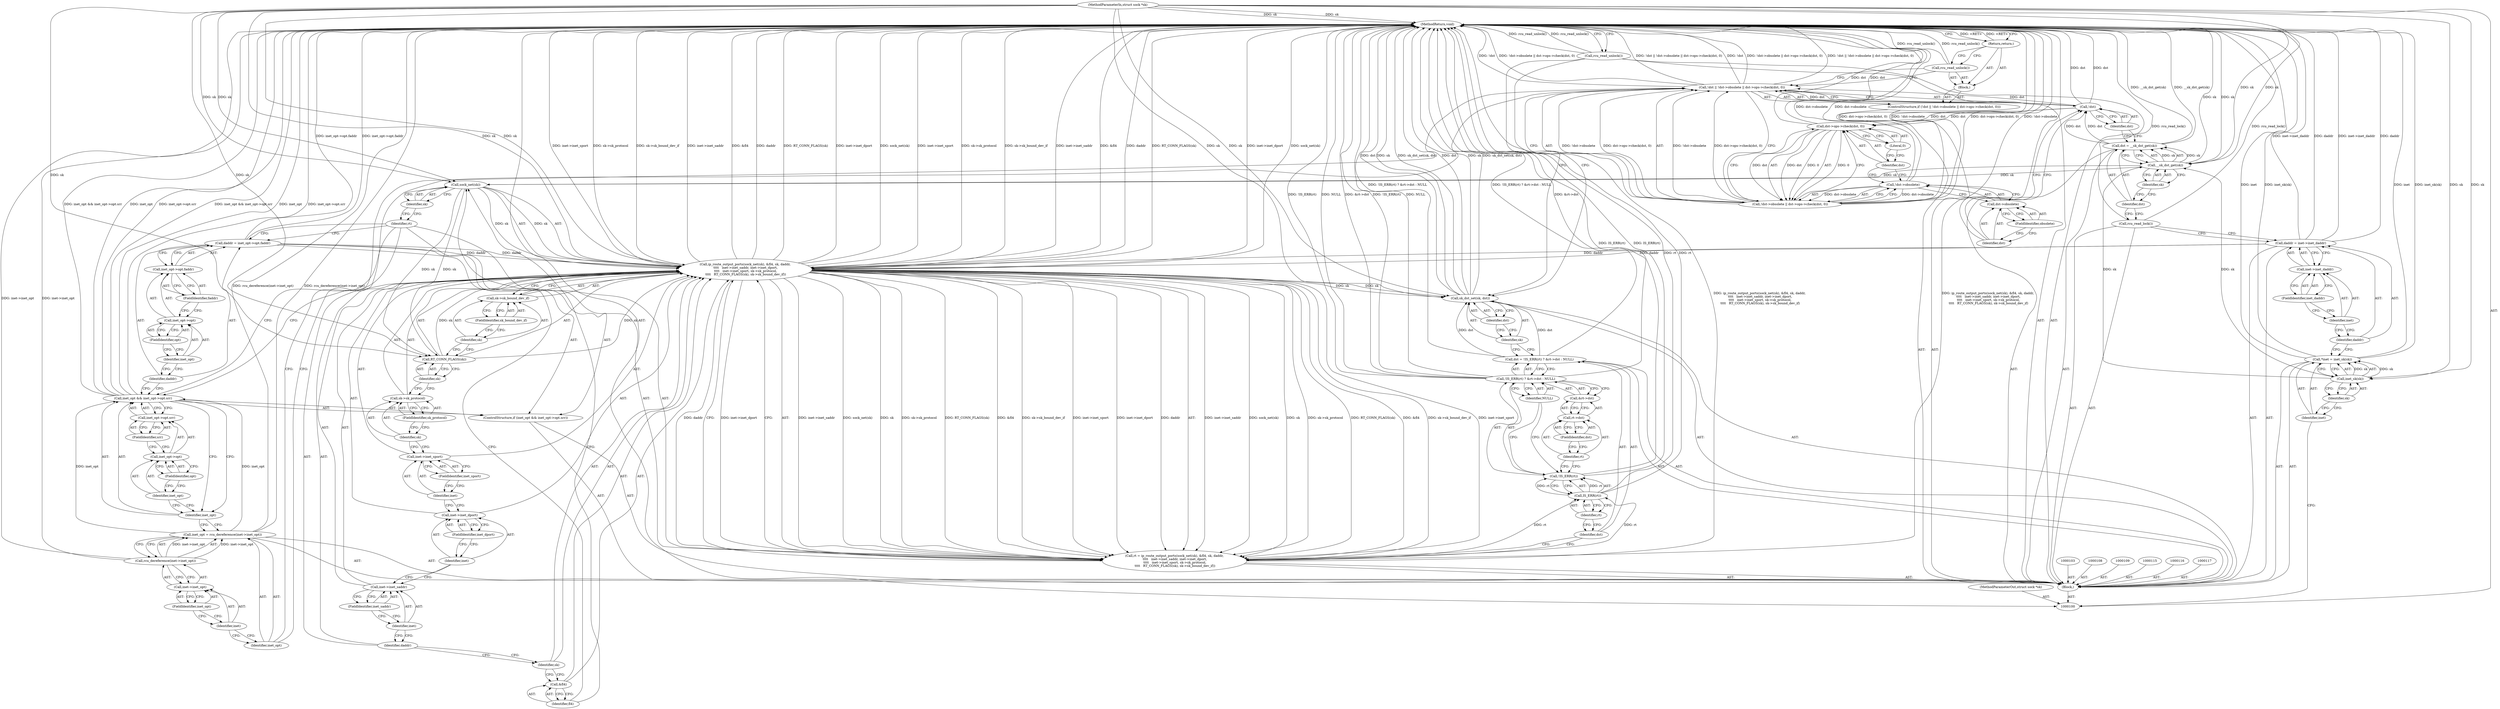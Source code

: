 digraph "0_linux_9709674e68646cee5a24e3000b3558d25412203a" {
"1000200" [label="(MethodReturn,void)"];
"1000101" [label="(MethodParameterIn,struct sock *sk)"];
"1000304" [label="(MethodParameterOut,struct sock *sk)"];
"1000118" [label="(Call,rcu_read_lock())"];
"1000119" [label="(Call,dst = __sk_dst_get(sk))"];
"1000120" [label="(Identifier,dst)"];
"1000122" [label="(Identifier,sk)"];
"1000121" [label="(Call,__sk_dst_get(sk))"];
"1000123" [label="(ControlStructure,if (!dst || !dst->obsolete || dst->ops->check(dst, 0)))"];
"1000127" [label="(Call,!dst->obsolete || dst->ops->check(dst, 0))"];
"1000128" [label="(Call,!dst->obsolete)"];
"1000129" [label="(Call,dst->obsolete)"];
"1000130" [label="(Identifier,dst)"];
"1000131" [label="(FieldIdentifier,obsolete)"];
"1000132" [label="(Call,dst->ops->check(dst, 0))"];
"1000133" [label="(Identifier,dst)"];
"1000124" [label="(Call,!dst || !dst->obsolete || dst->ops->check(dst, 0))"];
"1000125" [label="(Call,!dst)"];
"1000134" [label="(Literal,0)"];
"1000135" [label="(Block,)"];
"1000126" [label="(Identifier,dst)"];
"1000136" [label="(Call,rcu_read_unlock())"];
"1000137" [label="(Return,return;)"];
"1000140" [label="(Call,rcu_dereference(inet->inet_opt))"];
"1000138" [label="(Call,inet_opt = rcu_dereference(inet->inet_opt))"];
"1000139" [label="(Identifier,inet_opt)"];
"1000141" [label="(Call,inet->inet_opt)"];
"1000142" [label="(Identifier,inet)"];
"1000143" [label="(FieldIdentifier,inet_opt)"];
"1000147" [label="(Call,inet_opt->opt.srr)"];
"1000148" [label="(Call,inet_opt->opt)"];
"1000149" [label="(Identifier,inet_opt)"];
"1000144" [label="(ControlStructure,if (inet_opt && inet_opt->opt.srr))"];
"1000150" [label="(FieldIdentifier,opt)"];
"1000151" [label="(FieldIdentifier,srr)"];
"1000145" [label="(Call,inet_opt && inet_opt->opt.srr)"];
"1000146" [label="(Identifier,inet_opt)"];
"1000154" [label="(Call,inet_opt->opt.faddr)"];
"1000155" [label="(Call,inet_opt->opt)"];
"1000156" [label="(Identifier,inet_opt)"];
"1000157" [label="(FieldIdentifier,opt)"];
"1000158" [label="(FieldIdentifier,faddr)"];
"1000152" [label="(Call,daddr = inet_opt->opt.faddr)"];
"1000153" [label="(Identifier,daddr)"];
"1000102" [label="(Block,)"];
"1000159" [label="(Call,rt = ip_route_output_ports(sock_net(sk), &fl4, sk, daddr,\n \t\t\t\t   inet->inet_saddr, inet->inet_dport,\n \t\t\t\t   inet->inet_sport, sk->sk_protocol,\n \t\t\t\t   RT_CONN_FLAGS(sk), sk->sk_bound_dev_if))"];
"1000160" [label="(Identifier,rt)"];
"1000162" [label="(Call,sock_net(sk))"];
"1000163" [label="(Identifier,sk)"];
"1000164" [label="(Call,&fl4)"];
"1000165" [label="(Identifier,fl4)"];
"1000166" [label="(Identifier,sk)"];
"1000167" [label="(Identifier,daddr)"];
"1000161" [label="(Call,ip_route_output_ports(sock_net(sk), &fl4, sk, daddr,\n \t\t\t\t   inet->inet_saddr, inet->inet_dport,\n \t\t\t\t   inet->inet_sport, sk->sk_protocol,\n \t\t\t\t   RT_CONN_FLAGS(sk), sk->sk_bound_dev_if))"];
"1000170" [label="(FieldIdentifier,inet_saddr)"];
"1000171" [label="(Call,inet->inet_dport)"];
"1000172" [label="(Identifier,inet)"];
"1000173" [label="(FieldIdentifier,inet_dport)"];
"1000168" [label="(Call,inet->inet_saddr)"];
"1000169" [label="(Identifier,inet)"];
"1000176" [label="(FieldIdentifier,inet_sport)"];
"1000177" [label="(Call,sk->sk_protocol)"];
"1000178" [label="(Identifier,sk)"];
"1000179" [label="(FieldIdentifier,sk_protocol)"];
"1000174" [label="(Call,inet->inet_sport)"];
"1000175" [label="(Identifier,inet)"];
"1000181" [label="(Identifier,sk)"];
"1000182" [label="(Call,sk->sk_bound_dev_if)"];
"1000183" [label="(Identifier,sk)"];
"1000184" [label="(FieldIdentifier,sk_bound_dev_if)"];
"1000180" [label="(Call,RT_CONN_FLAGS(sk))"];
"1000185" [label="(Call,dst = !IS_ERR(rt) ? &rt->dst : NULL)"];
"1000186" [label="(Identifier,dst)"];
"1000190" [label="(Identifier,rt)"];
"1000191" [label="(Call,&rt->dst)"];
"1000192" [label="(Call,rt->dst)"];
"1000193" [label="(Identifier,rt)"];
"1000194" [label="(FieldIdentifier,dst)"];
"1000195" [label="(Identifier,NULL)"];
"1000187" [label="(Call,!IS_ERR(rt) ? &rt->dst : NULL)"];
"1000188" [label="(Call,!IS_ERR(rt))"];
"1000189" [label="(Call,IS_ERR(rt))"];
"1000196" [label="(Call,sk_dst_set(sk, dst))"];
"1000197" [label="(Identifier,sk)"];
"1000198" [label="(Identifier,dst)"];
"1000199" [label="(Call,rcu_read_unlock())"];
"1000104" [label="(Call,*inet = inet_sk(sk))"];
"1000105" [label="(Identifier,inet)"];
"1000106" [label="(Call,inet_sk(sk))"];
"1000107" [label="(Identifier,sk)"];
"1000112" [label="(Call,inet->inet_daddr)"];
"1000113" [label="(Identifier,inet)"];
"1000114" [label="(FieldIdentifier,inet_daddr)"];
"1000110" [label="(Call,daddr = inet->inet_daddr)"];
"1000111" [label="(Identifier,daddr)"];
"1000200" -> "1000100"  [label="AST: "];
"1000200" -> "1000137"  [label="CFG: "];
"1000200" -> "1000199"  [label="CFG: "];
"1000137" -> "1000200"  [label="DDG: <RET>"];
"1000185" -> "1000200"  [label="DDG: !IS_ERR(rt) ? &rt->dst : NULL"];
"1000124" -> "1000200"  [label="DDG: !dst"];
"1000124" -> "1000200"  [label="DDG: !dst->obsolete || dst->ops->check(dst, 0)"];
"1000124" -> "1000200"  [label="DDG: !dst || !dst->obsolete || dst->ops->check(dst, 0)"];
"1000189" -> "1000200"  [label="DDG: rt"];
"1000104" -> "1000200"  [label="DDG: inet"];
"1000104" -> "1000200"  [label="DDG: inet_sk(sk)"];
"1000188" -> "1000200"  [label="DDG: IS_ERR(rt)"];
"1000118" -> "1000200"  [label="DDG: rcu_read_lock()"];
"1000152" -> "1000200"  [label="DDG: inet_opt->opt.faddr"];
"1000161" -> "1000200"  [label="DDG: sk->sk_protocol"];
"1000161" -> "1000200"  [label="DDG: sk->sk_bound_dev_if"];
"1000161" -> "1000200"  [label="DDG: inet->inet_saddr"];
"1000161" -> "1000200"  [label="DDG: &fl4"];
"1000161" -> "1000200"  [label="DDG: daddr"];
"1000161" -> "1000200"  [label="DDG: RT_CONN_FLAGS(sk)"];
"1000161" -> "1000200"  [label="DDG: inet->inet_dport"];
"1000161" -> "1000200"  [label="DDG: sock_net(sk)"];
"1000161" -> "1000200"  [label="DDG: inet->inet_sport"];
"1000187" -> "1000200"  [label="DDG: !IS_ERR(rt)"];
"1000187" -> "1000200"  [label="DDG: NULL"];
"1000187" -> "1000200"  [label="DDG: &rt->dst"];
"1000125" -> "1000200"  [label="DDG: dst"];
"1000127" -> "1000200"  [label="DDG: dst->ops->check(dst, 0)"];
"1000127" -> "1000200"  [label="DDG: !dst->obsolete"];
"1000140" -> "1000200"  [label="DDG: inet->inet_opt"];
"1000138" -> "1000200"  [label="DDG: rcu_dereference(inet->inet_opt)"];
"1000128" -> "1000200"  [label="DDG: dst->obsolete"];
"1000119" -> "1000200"  [label="DDG: __sk_dst_get(sk)"];
"1000132" -> "1000200"  [label="DDG: dst"];
"1000110" -> "1000200"  [label="DDG: inet->inet_daddr"];
"1000110" -> "1000200"  [label="DDG: daddr"];
"1000196" -> "1000200"  [label="DDG: sk"];
"1000196" -> "1000200"  [label="DDG: sk_dst_set(sk, dst)"];
"1000196" -> "1000200"  [label="DDG: dst"];
"1000199" -> "1000200"  [label="DDG: rcu_read_unlock()"];
"1000101" -> "1000200"  [label="DDG: sk"];
"1000136" -> "1000200"  [label="DDG: rcu_read_unlock()"];
"1000121" -> "1000200"  [label="DDG: sk"];
"1000145" -> "1000200"  [label="DDG: inet_opt && inet_opt->opt.srr"];
"1000145" -> "1000200"  [label="DDG: inet_opt"];
"1000145" -> "1000200"  [label="DDG: inet_opt->opt.srr"];
"1000159" -> "1000200"  [label="DDG: ip_route_output_ports(sock_net(sk), &fl4, sk, daddr,\n \t\t\t\t   inet->inet_saddr, inet->inet_dport,\n \t\t\t\t   inet->inet_sport, sk->sk_protocol,\n \t\t\t\t   RT_CONN_FLAGS(sk), sk->sk_bound_dev_if)"];
"1000101" -> "1000100"  [label="AST: "];
"1000101" -> "1000200"  [label="DDG: sk"];
"1000101" -> "1000106"  [label="DDG: sk"];
"1000101" -> "1000121"  [label="DDG: sk"];
"1000101" -> "1000162"  [label="DDG: sk"];
"1000101" -> "1000161"  [label="DDG: sk"];
"1000101" -> "1000180"  [label="DDG: sk"];
"1000101" -> "1000196"  [label="DDG: sk"];
"1000304" -> "1000100"  [label="AST: "];
"1000118" -> "1000102"  [label="AST: "];
"1000118" -> "1000110"  [label="CFG: "];
"1000120" -> "1000118"  [label="CFG: "];
"1000118" -> "1000200"  [label="DDG: rcu_read_lock()"];
"1000119" -> "1000102"  [label="AST: "];
"1000119" -> "1000121"  [label="CFG: "];
"1000120" -> "1000119"  [label="AST: "];
"1000121" -> "1000119"  [label="AST: "];
"1000126" -> "1000119"  [label="CFG: "];
"1000119" -> "1000200"  [label="DDG: __sk_dst_get(sk)"];
"1000121" -> "1000119"  [label="DDG: sk"];
"1000119" -> "1000125"  [label="DDG: dst"];
"1000120" -> "1000119"  [label="AST: "];
"1000120" -> "1000118"  [label="CFG: "];
"1000122" -> "1000120"  [label="CFG: "];
"1000122" -> "1000121"  [label="AST: "];
"1000122" -> "1000120"  [label="CFG: "];
"1000121" -> "1000122"  [label="CFG: "];
"1000121" -> "1000119"  [label="AST: "];
"1000121" -> "1000122"  [label="CFG: "];
"1000122" -> "1000121"  [label="AST: "];
"1000119" -> "1000121"  [label="CFG: "];
"1000121" -> "1000200"  [label="DDG: sk"];
"1000121" -> "1000119"  [label="DDG: sk"];
"1000106" -> "1000121"  [label="DDG: sk"];
"1000101" -> "1000121"  [label="DDG: sk"];
"1000121" -> "1000162"  [label="DDG: sk"];
"1000123" -> "1000102"  [label="AST: "];
"1000124" -> "1000123"  [label="AST: "];
"1000135" -> "1000123"  [label="AST: "];
"1000127" -> "1000124"  [label="AST: "];
"1000127" -> "1000128"  [label="CFG: "];
"1000127" -> "1000132"  [label="CFG: "];
"1000128" -> "1000127"  [label="AST: "];
"1000132" -> "1000127"  [label="AST: "];
"1000124" -> "1000127"  [label="CFG: "];
"1000127" -> "1000200"  [label="DDG: dst->ops->check(dst, 0)"];
"1000127" -> "1000200"  [label="DDG: !dst->obsolete"];
"1000127" -> "1000124"  [label="DDG: !dst->obsolete"];
"1000127" -> "1000124"  [label="DDG: dst->ops->check(dst, 0)"];
"1000128" -> "1000127"  [label="DDG: dst->obsolete"];
"1000132" -> "1000127"  [label="DDG: dst"];
"1000132" -> "1000127"  [label="DDG: 0"];
"1000128" -> "1000127"  [label="AST: "];
"1000128" -> "1000129"  [label="CFG: "];
"1000129" -> "1000128"  [label="AST: "];
"1000133" -> "1000128"  [label="CFG: "];
"1000127" -> "1000128"  [label="CFG: "];
"1000128" -> "1000200"  [label="DDG: dst->obsolete"];
"1000128" -> "1000127"  [label="DDG: dst->obsolete"];
"1000129" -> "1000128"  [label="AST: "];
"1000129" -> "1000131"  [label="CFG: "];
"1000130" -> "1000129"  [label="AST: "];
"1000131" -> "1000129"  [label="AST: "];
"1000128" -> "1000129"  [label="CFG: "];
"1000130" -> "1000129"  [label="AST: "];
"1000130" -> "1000125"  [label="CFG: "];
"1000131" -> "1000130"  [label="CFG: "];
"1000131" -> "1000129"  [label="AST: "];
"1000131" -> "1000130"  [label="CFG: "];
"1000129" -> "1000131"  [label="CFG: "];
"1000132" -> "1000127"  [label="AST: "];
"1000132" -> "1000134"  [label="CFG: "];
"1000133" -> "1000132"  [label="AST: "];
"1000134" -> "1000132"  [label="AST: "];
"1000127" -> "1000132"  [label="CFG: "];
"1000132" -> "1000200"  [label="DDG: dst"];
"1000132" -> "1000127"  [label="DDG: dst"];
"1000132" -> "1000127"  [label="DDG: 0"];
"1000125" -> "1000132"  [label="DDG: dst"];
"1000133" -> "1000132"  [label="AST: "];
"1000133" -> "1000128"  [label="CFG: "];
"1000134" -> "1000133"  [label="CFG: "];
"1000124" -> "1000123"  [label="AST: "];
"1000124" -> "1000125"  [label="CFG: "];
"1000124" -> "1000127"  [label="CFG: "];
"1000125" -> "1000124"  [label="AST: "];
"1000127" -> "1000124"  [label="AST: "];
"1000136" -> "1000124"  [label="CFG: "];
"1000139" -> "1000124"  [label="CFG: "];
"1000124" -> "1000200"  [label="DDG: !dst"];
"1000124" -> "1000200"  [label="DDG: !dst->obsolete || dst->ops->check(dst, 0)"];
"1000124" -> "1000200"  [label="DDG: !dst || !dst->obsolete || dst->ops->check(dst, 0)"];
"1000125" -> "1000124"  [label="DDG: dst"];
"1000127" -> "1000124"  [label="DDG: !dst->obsolete"];
"1000127" -> "1000124"  [label="DDG: dst->ops->check(dst, 0)"];
"1000125" -> "1000124"  [label="AST: "];
"1000125" -> "1000126"  [label="CFG: "];
"1000126" -> "1000125"  [label="AST: "];
"1000130" -> "1000125"  [label="CFG: "];
"1000124" -> "1000125"  [label="CFG: "];
"1000125" -> "1000200"  [label="DDG: dst"];
"1000125" -> "1000124"  [label="DDG: dst"];
"1000119" -> "1000125"  [label="DDG: dst"];
"1000125" -> "1000132"  [label="DDG: dst"];
"1000134" -> "1000132"  [label="AST: "];
"1000134" -> "1000133"  [label="CFG: "];
"1000132" -> "1000134"  [label="CFG: "];
"1000135" -> "1000123"  [label="AST: "];
"1000136" -> "1000135"  [label="AST: "];
"1000137" -> "1000135"  [label="AST: "];
"1000126" -> "1000125"  [label="AST: "];
"1000126" -> "1000119"  [label="CFG: "];
"1000125" -> "1000126"  [label="CFG: "];
"1000136" -> "1000135"  [label="AST: "];
"1000136" -> "1000124"  [label="CFG: "];
"1000137" -> "1000136"  [label="CFG: "];
"1000136" -> "1000200"  [label="DDG: rcu_read_unlock()"];
"1000137" -> "1000135"  [label="AST: "];
"1000137" -> "1000136"  [label="CFG: "];
"1000200" -> "1000137"  [label="CFG: "];
"1000137" -> "1000200"  [label="DDG: <RET>"];
"1000140" -> "1000138"  [label="AST: "];
"1000140" -> "1000141"  [label="CFG: "];
"1000141" -> "1000140"  [label="AST: "];
"1000138" -> "1000140"  [label="CFG: "];
"1000140" -> "1000200"  [label="DDG: inet->inet_opt"];
"1000140" -> "1000138"  [label="DDG: inet->inet_opt"];
"1000138" -> "1000102"  [label="AST: "];
"1000138" -> "1000140"  [label="CFG: "];
"1000139" -> "1000138"  [label="AST: "];
"1000140" -> "1000138"  [label="AST: "];
"1000146" -> "1000138"  [label="CFG: "];
"1000138" -> "1000200"  [label="DDG: rcu_dereference(inet->inet_opt)"];
"1000140" -> "1000138"  [label="DDG: inet->inet_opt"];
"1000138" -> "1000145"  [label="DDG: inet_opt"];
"1000139" -> "1000138"  [label="AST: "];
"1000139" -> "1000124"  [label="CFG: "];
"1000142" -> "1000139"  [label="CFG: "];
"1000141" -> "1000140"  [label="AST: "];
"1000141" -> "1000143"  [label="CFG: "];
"1000142" -> "1000141"  [label="AST: "];
"1000143" -> "1000141"  [label="AST: "];
"1000140" -> "1000141"  [label="CFG: "];
"1000142" -> "1000141"  [label="AST: "];
"1000142" -> "1000139"  [label="CFG: "];
"1000143" -> "1000142"  [label="CFG: "];
"1000143" -> "1000141"  [label="AST: "];
"1000143" -> "1000142"  [label="CFG: "];
"1000141" -> "1000143"  [label="CFG: "];
"1000147" -> "1000145"  [label="AST: "];
"1000147" -> "1000151"  [label="CFG: "];
"1000148" -> "1000147"  [label="AST: "];
"1000151" -> "1000147"  [label="AST: "];
"1000145" -> "1000147"  [label="CFG: "];
"1000148" -> "1000147"  [label="AST: "];
"1000148" -> "1000150"  [label="CFG: "];
"1000149" -> "1000148"  [label="AST: "];
"1000150" -> "1000148"  [label="AST: "];
"1000151" -> "1000148"  [label="CFG: "];
"1000149" -> "1000148"  [label="AST: "];
"1000149" -> "1000146"  [label="CFG: "];
"1000150" -> "1000149"  [label="CFG: "];
"1000144" -> "1000102"  [label="AST: "];
"1000145" -> "1000144"  [label="AST: "];
"1000152" -> "1000144"  [label="AST: "];
"1000150" -> "1000148"  [label="AST: "];
"1000150" -> "1000149"  [label="CFG: "];
"1000148" -> "1000150"  [label="CFG: "];
"1000151" -> "1000147"  [label="AST: "];
"1000151" -> "1000148"  [label="CFG: "];
"1000147" -> "1000151"  [label="CFG: "];
"1000145" -> "1000144"  [label="AST: "];
"1000145" -> "1000146"  [label="CFG: "];
"1000145" -> "1000147"  [label="CFG: "];
"1000146" -> "1000145"  [label="AST: "];
"1000147" -> "1000145"  [label="AST: "];
"1000153" -> "1000145"  [label="CFG: "];
"1000160" -> "1000145"  [label="CFG: "];
"1000145" -> "1000200"  [label="DDG: inet_opt && inet_opt->opt.srr"];
"1000145" -> "1000200"  [label="DDG: inet_opt"];
"1000145" -> "1000200"  [label="DDG: inet_opt->opt.srr"];
"1000138" -> "1000145"  [label="DDG: inet_opt"];
"1000146" -> "1000145"  [label="AST: "];
"1000146" -> "1000138"  [label="CFG: "];
"1000149" -> "1000146"  [label="CFG: "];
"1000145" -> "1000146"  [label="CFG: "];
"1000154" -> "1000152"  [label="AST: "];
"1000154" -> "1000158"  [label="CFG: "];
"1000155" -> "1000154"  [label="AST: "];
"1000158" -> "1000154"  [label="AST: "];
"1000152" -> "1000154"  [label="CFG: "];
"1000155" -> "1000154"  [label="AST: "];
"1000155" -> "1000157"  [label="CFG: "];
"1000156" -> "1000155"  [label="AST: "];
"1000157" -> "1000155"  [label="AST: "];
"1000158" -> "1000155"  [label="CFG: "];
"1000156" -> "1000155"  [label="AST: "];
"1000156" -> "1000153"  [label="CFG: "];
"1000157" -> "1000156"  [label="CFG: "];
"1000157" -> "1000155"  [label="AST: "];
"1000157" -> "1000156"  [label="CFG: "];
"1000155" -> "1000157"  [label="CFG: "];
"1000158" -> "1000154"  [label="AST: "];
"1000158" -> "1000155"  [label="CFG: "];
"1000154" -> "1000158"  [label="CFG: "];
"1000152" -> "1000144"  [label="AST: "];
"1000152" -> "1000154"  [label="CFG: "];
"1000153" -> "1000152"  [label="AST: "];
"1000154" -> "1000152"  [label="AST: "];
"1000160" -> "1000152"  [label="CFG: "];
"1000152" -> "1000200"  [label="DDG: inet_opt->opt.faddr"];
"1000152" -> "1000161"  [label="DDG: daddr"];
"1000153" -> "1000152"  [label="AST: "];
"1000153" -> "1000145"  [label="CFG: "];
"1000156" -> "1000153"  [label="CFG: "];
"1000102" -> "1000100"  [label="AST: "];
"1000103" -> "1000102"  [label="AST: "];
"1000104" -> "1000102"  [label="AST: "];
"1000108" -> "1000102"  [label="AST: "];
"1000109" -> "1000102"  [label="AST: "];
"1000110" -> "1000102"  [label="AST: "];
"1000115" -> "1000102"  [label="AST: "];
"1000116" -> "1000102"  [label="AST: "];
"1000117" -> "1000102"  [label="AST: "];
"1000118" -> "1000102"  [label="AST: "];
"1000119" -> "1000102"  [label="AST: "];
"1000123" -> "1000102"  [label="AST: "];
"1000138" -> "1000102"  [label="AST: "];
"1000144" -> "1000102"  [label="AST: "];
"1000159" -> "1000102"  [label="AST: "];
"1000185" -> "1000102"  [label="AST: "];
"1000196" -> "1000102"  [label="AST: "];
"1000199" -> "1000102"  [label="AST: "];
"1000159" -> "1000102"  [label="AST: "];
"1000159" -> "1000161"  [label="CFG: "];
"1000160" -> "1000159"  [label="AST: "];
"1000161" -> "1000159"  [label="AST: "];
"1000186" -> "1000159"  [label="CFG: "];
"1000159" -> "1000200"  [label="DDG: ip_route_output_ports(sock_net(sk), &fl4, sk, daddr,\n \t\t\t\t   inet->inet_saddr, inet->inet_dport,\n \t\t\t\t   inet->inet_sport, sk->sk_protocol,\n \t\t\t\t   RT_CONN_FLAGS(sk), sk->sk_bound_dev_if)"];
"1000161" -> "1000159"  [label="DDG: inet->inet_saddr"];
"1000161" -> "1000159"  [label="DDG: sock_net(sk)"];
"1000161" -> "1000159"  [label="DDG: sk"];
"1000161" -> "1000159"  [label="DDG: sk->sk_protocol"];
"1000161" -> "1000159"  [label="DDG: RT_CONN_FLAGS(sk)"];
"1000161" -> "1000159"  [label="DDG: &fl4"];
"1000161" -> "1000159"  [label="DDG: sk->sk_bound_dev_if"];
"1000161" -> "1000159"  [label="DDG: inet->inet_sport"];
"1000161" -> "1000159"  [label="DDG: inet->inet_dport"];
"1000161" -> "1000159"  [label="DDG: daddr"];
"1000159" -> "1000189"  [label="DDG: rt"];
"1000160" -> "1000159"  [label="AST: "];
"1000160" -> "1000152"  [label="CFG: "];
"1000160" -> "1000145"  [label="CFG: "];
"1000163" -> "1000160"  [label="CFG: "];
"1000162" -> "1000161"  [label="AST: "];
"1000162" -> "1000163"  [label="CFG: "];
"1000163" -> "1000162"  [label="AST: "];
"1000165" -> "1000162"  [label="CFG: "];
"1000162" -> "1000161"  [label="DDG: sk"];
"1000121" -> "1000162"  [label="DDG: sk"];
"1000101" -> "1000162"  [label="DDG: sk"];
"1000162" -> "1000180"  [label="DDG: sk"];
"1000163" -> "1000162"  [label="AST: "];
"1000163" -> "1000160"  [label="CFG: "];
"1000162" -> "1000163"  [label="CFG: "];
"1000164" -> "1000161"  [label="AST: "];
"1000164" -> "1000165"  [label="CFG: "];
"1000165" -> "1000164"  [label="AST: "];
"1000166" -> "1000164"  [label="CFG: "];
"1000165" -> "1000164"  [label="AST: "];
"1000165" -> "1000162"  [label="CFG: "];
"1000164" -> "1000165"  [label="CFG: "];
"1000166" -> "1000161"  [label="AST: "];
"1000166" -> "1000164"  [label="CFG: "];
"1000167" -> "1000166"  [label="CFG: "];
"1000167" -> "1000161"  [label="AST: "];
"1000167" -> "1000166"  [label="CFG: "];
"1000169" -> "1000167"  [label="CFG: "];
"1000161" -> "1000159"  [label="AST: "];
"1000161" -> "1000182"  [label="CFG: "];
"1000162" -> "1000161"  [label="AST: "];
"1000164" -> "1000161"  [label="AST: "];
"1000166" -> "1000161"  [label="AST: "];
"1000167" -> "1000161"  [label="AST: "];
"1000168" -> "1000161"  [label="AST: "];
"1000171" -> "1000161"  [label="AST: "];
"1000174" -> "1000161"  [label="AST: "];
"1000177" -> "1000161"  [label="AST: "];
"1000180" -> "1000161"  [label="AST: "];
"1000182" -> "1000161"  [label="AST: "];
"1000159" -> "1000161"  [label="CFG: "];
"1000161" -> "1000200"  [label="DDG: sk->sk_protocol"];
"1000161" -> "1000200"  [label="DDG: sk->sk_bound_dev_if"];
"1000161" -> "1000200"  [label="DDG: inet->inet_saddr"];
"1000161" -> "1000200"  [label="DDG: &fl4"];
"1000161" -> "1000200"  [label="DDG: daddr"];
"1000161" -> "1000200"  [label="DDG: RT_CONN_FLAGS(sk)"];
"1000161" -> "1000200"  [label="DDG: inet->inet_dport"];
"1000161" -> "1000200"  [label="DDG: sock_net(sk)"];
"1000161" -> "1000200"  [label="DDG: inet->inet_sport"];
"1000161" -> "1000159"  [label="DDG: inet->inet_saddr"];
"1000161" -> "1000159"  [label="DDG: sock_net(sk)"];
"1000161" -> "1000159"  [label="DDG: sk"];
"1000161" -> "1000159"  [label="DDG: sk->sk_protocol"];
"1000161" -> "1000159"  [label="DDG: RT_CONN_FLAGS(sk)"];
"1000161" -> "1000159"  [label="DDG: &fl4"];
"1000161" -> "1000159"  [label="DDG: sk->sk_bound_dev_if"];
"1000161" -> "1000159"  [label="DDG: inet->inet_sport"];
"1000161" -> "1000159"  [label="DDG: inet->inet_dport"];
"1000161" -> "1000159"  [label="DDG: daddr"];
"1000162" -> "1000161"  [label="DDG: sk"];
"1000180" -> "1000161"  [label="DDG: sk"];
"1000101" -> "1000161"  [label="DDG: sk"];
"1000152" -> "1000161"  [label="DDG: daddr"];
"1000110" -> "1000161"  [label="DDG: daddr"];
"1000161" -> "1000196"  [label="DDG: sk"];
"1000170" -> "1000168"  [label="AST: "];
"1000170" -> "1000169"  [label="CFG: "];
"1000168" -> "1000170"  [label="CFG: "];
"1000171" -> "1000161"  [label="AST: "];
"1000171" -> "1000173"  [label="CFG: "];
"1000172" -> "1000171"  [label="AST: "];
"1000173" -> "1000171"  [label="AST: "];
"1000175" -> "1000171"  [label="CFG: "];
"1000172" -> "1000171"  [label="AST: "];
"1000172" -> "1000168"  [label="CFG: "];
"1000173" -> "1000172"  [label="CFG: "];
"1000173" -> "1000171"  [label="AST: "];
"1000173" -> "1000172"  [label="CFG: "];
"1000171" -> "1000173"  [label="CFG: "];
"1000168" -> "1000161"  [label="AST: "];
"1000168" -> "1000170"  [label="CFG: "];
"1000169" -> "1000168"  [label="AST: "];
"1000170" -> "1000168"  [label="AST: "];
"1000172" -> "1000168"  [label="CFG: "];
"1000169" -> "1000168"  [label="AST: "];
"1000169" -> "1000167"  [label="CFG: "];
"1000170" -> "1000169"  [label="CFG: "];
"1000176" -> "1000174"  [label="AST: "];
"1000176" -> "1000175"  [label="CFG: "];
"1000174" -> "1000176"  [label="CFG: "];
"1000177" -> "1000161"  [label="AST: "];
"1000177" -> "1000179"  [label="CFG: "];
"1000178" -> "1000177"  [label="AST: "];
"1000179" -> "1000177"  [label="AST: "];
"1000181" -> "1000177"  [label="CFG: "];
"1000178" -> "1000177"  [label="AST: "];
"1000178" -> "1000174"  [label="CFG: "];
"1000179" -> "1000178"  [label="CFG: "];
"1000179" -> "1000177"  [label="AST: "];
"1000179" -> "1000178"  [label="CFG: "];
"1000177" -> "1000179"  [label="CFG: "];
"1000174" -> "1000161"  [label="AST: "];
"1000174" -> "1000176"  [label="CFG: "];
"1000175" -> "1000174"  [label="AST: "];
"1000176" -> "1000174"  [label="AST: "];
"1000178" -> "1000174"  [label="CFG: "];
"1000175" -> "1000174"  [label="AST: "];
"1000175" -> "1000171"  [label="CFG: "];
"1000176" -> "1000175"  [label="CFG: "];
"1000181" -> "1000180"  [label="AST: "];
"1000181" -> "1000177"  [label="CFG: "];
"1000180" -> "1000181"  [label="CFG: "];
"1000182" -> "1000161"  [label="AST: "];
"1000182" -> "1000184"  [label="CFG: "];
"1000183" -> "1000182"  [label="AST: "];
"1000184" -> "1000182"  [label="AST: "];
"1000161" -> "1000182"  [label="CFG: "];
"1000183" -> "1000182"  [label="AST: "];
"1000183" -> "1000180"  [label="CFG: "];
"1000184" -> "1000183"  [label="CFG: "];
"1000184" -> "1000182"  [label="AST: "];
"1000184" -> "1000183"  [label="CFG: "];
"1000182" -> "1000184"  [label="CFG: "];
"1000180" -> "1000161"  [label="AST: "];
"1000180" -> "1000181"  [label="CFG: "];
"1000181" -> "1000180"  [label="AST: "];
"1000183" -> "1000180"  [label="CFG: "];
"1000180" -> "1000161"  [label="DDG: sk"];
"1000162" -> "1000180"  [label="DDG: sk"];
"1000101" -> "1000180"  [label="DDG: sk"];
"1000185" -> "1000102"  [label="AST: "];
"1000185" -> "1000187"  [label="CFG: "];
"1000186" -> "1000185"  [label="AST: "];
"1000187" -> "1000185"  [label="AST: "];
"1000197" -> "1000185"  [label="CFG: "];
"1000185" -> "1000200"  [label="DDG: !IS_ERR(rt) ? &rt->dst : NULL"];
"1000185" -> "1000196"  [label="DDG: dst"];
"1000186" -> "1000185"  [label="AST: "];
"1000186" -> "1000159"  [label="CFG: "];
"1000190" -> "1000186"  [label="CFG: "];
"1000190" -> "1000189"  [label="AST: "];
"1000190" -> "1000186"  [label="CFG: "];
"1000189" -> "1000190"  [label="CFG: "];
"1000191" -> "1000187"  [label="AST: "];
"1000191" -> "1000192"  [label="CFG: "];
"1000192" -> "1000191"  [label="AST: "];
"1000187" -> "1000191"  [label="CFG: "];
"1000192" -> "1000191"  [label="AST: "];
"1000192" -> "1000194"  [label="CFG: "];
"1000193" -> "1000192"  [label="AST: "];
"1000194" -> "1000192"  [label="AST: "];
"1000191" -> "1000192"  [label="CFG: "];
"1000193" -> "1000192"  [label="AST: "];
"1000193" -> "1000188"  [label="CFG: "];
"1000194" -> "1000193"  [label="CFG: "];
"1000194" -> "1000192"  [label="AST: "];
"1000194" -> "1000193"  [label="CFG: "];
"1000192" -> "1000194"  [label="CFG: "];
"1000195" -> "1000187"  [label="AST: "];
"1000195" -> "1000188"  [label="CFG: "];
"1000187" -> "1000195"  [label="CFG: "];
"1000187" -> "1000185"  [label="AST: "];
"1000187" -> "1000191"  [label="CFG: "];
"1000187" -> "1000195"  [label="CFG: "];
"1000188" -> "1000187"  [label="AST: "];
"1000191" -> "1000187"  [label="AST: "];
"1000195" -> "1000187"  [label="AST: "];
"1000185" -> "1000187"  [label="CFG: "];
"1000187" -> "1000200"  [label="DDG: !IS_ERR(rt)"];
"1000187" -> "1000200"  [label="DDG: NULL"];
"1000187" -> "1000200"  [label="DDG: &rt->dst"];
"1000188" -> "1000187"  [label="AST: "];
"1000188" -> "1000189"  [label="CFG: "];
"1000189" -> "1000188"  [label="AST: "];
"1000193" -> "1000188"  [label="CFG: "];
"1000195" -> "1000188"  [label="CFG: "];
"1000188" -> "1000200"  [label="DDG: IS_ERR(rt)"];
"1000189" -> "1000188"  [label="DDG: rt"];
"1000189" -> "1000188"  [label="AST: "];
"1000189" -> "1000190"  [label="CFG: "];
"1000190" -> "1000189"  [label="AST: "];
"1000188" -> "1000189"  [label="CFG: "];
"1000189" -> "1000200"  [label="DDG: rt"];
"1000189" -> "1000188"  [label="DDG: rt"];
"1000159" -> "1000189"  [label="DDG: rt"];
"1000196" -> "1000102"  [label="AST: "];
"1000196" -> "1000198"  [label="CFG: "];
"1000197" -> "1000196"  [label="AST: "];
"1000198" -> "1000196"  [label="AST: "];
"1000199" -> "1000196"  [label="CFG: "];
"1000196" -> "1000200"  [label="DDG: sk"];
"1000196" -> "1000200"  [label="DDG: sk_dst_set(sk, dst)"];
"1000196" -> "1000200"  [label="DDG: dst"];
"1000161" -> "1000196"  [label="DDG: sk"];
"1000101" -> "1000196"  [label="DDG: sk"];
"1000185" -> "1000196"  [label="DDG: dst"];
"1000197" -> "1000196"  [label="AST: "];
"1000197" -> "1000185"  [label="CFG: "];
"1000198" -> "1000197"  [label="CFG: "];
"1000198" -> "1000196"  [label="AST: "];
"1000198" -> "1000197"  [label="CFG: "];
"1000196" -> "1000198"  [label="CFG: "];
"1000199" -> "1000102"  [label="AST: "];
"1000199" -> "1000196"  [label="CFG: "];
"1000200" -> "1000199"  [label="CFG: "];
"1000199" -> "1000200"  [label="DDG: rcu_read_unlock()"];
"1000104" -> "1000102"  [label="AST: "];
"1000104" -> "1000106"  [label="CFG: "];
"1000105" -> "1000104"  [label="AST: "];
"1000106" -> "1000104"  [label="AST: "];
"1000111" -> "1000104"  [label="CFG: "];
"1000104" -> "1000200"  [label="DDG: inet"];
"1000104" -> "1000200"  [label="DDG: inet_sk(sk)"];
"1000106" -> "1000104"  [label="DDG: sk"];
"1000105" -> "1000104"  [label="AST: "];
"1000105" -> "1000100"  [label="CFG: "];
"1000107" -> "1000105"  [label="CFG: "];
"1000106" -> "1000104"  [label="AST: "];
"1000106" -> "1000107"  [label="CFG: "];
"1000107" -> "1000106"  [label="AST: "];
"1000104" -> "1000106"  [label="CFG: "];
"1000106" -> "1000104"  [label="DDG: sk"];
"1000101" -> "1000106"  [label="DDG: sk"];
"1000106" -> "1000121"  [label="DDG: sk"];
"1000107" -> "1000106"  [label="AST: "];
"1000107" -> "1000105"  [label="CFG: "];
"1000106" -> "1000107"  [label="CFG: "];
"1000112" -> "1000110"  [label="AST: "];
"1000112" -> "1000114"  [label="CFG: "];
"1000113" -> "1000112"  [label="AST: "];
"1000114" -> "1000112"  [label="AST: "];
"1000110" -> "1000112"  [label="CFG: "];
"1000113" -> "1000112"  [label="AST: "];
"1000113" -> "1000111"  [label="CFG: "];
"1000114" -> "1000113"  [label="CFG: "];
"1000114" -> "1000112"  [label="AST: "];
"1000114" -> "1000113"  [label="CFG: "];
"1000112" -> "1000114"  [label="CFG: "];
"1000110" -> "1000102"  [label="AST: "];
"1000110" -> "1000112"  [label="CFG: "];
"1000111" -> "1000110"  [label="AST: "];
"1000112" -> "1000110"  [label="AST: "];
"1000118" -> "1000110"  [label="CFG: "];
"1000110" -> "1000200"  [label="DDG: inet->inet_daddr"];
"1000110" -> "1000200"  [label="DDG: daddr"];
"1000110" -> "1000161"  [label="DDG: daddr"];
"1000111" -> "1000110"  [label="AST: "];
"1000111" -> "1000104"  [label="CFG: "];
"1000113" -> "1000111"  [label="CFG: "];
}
